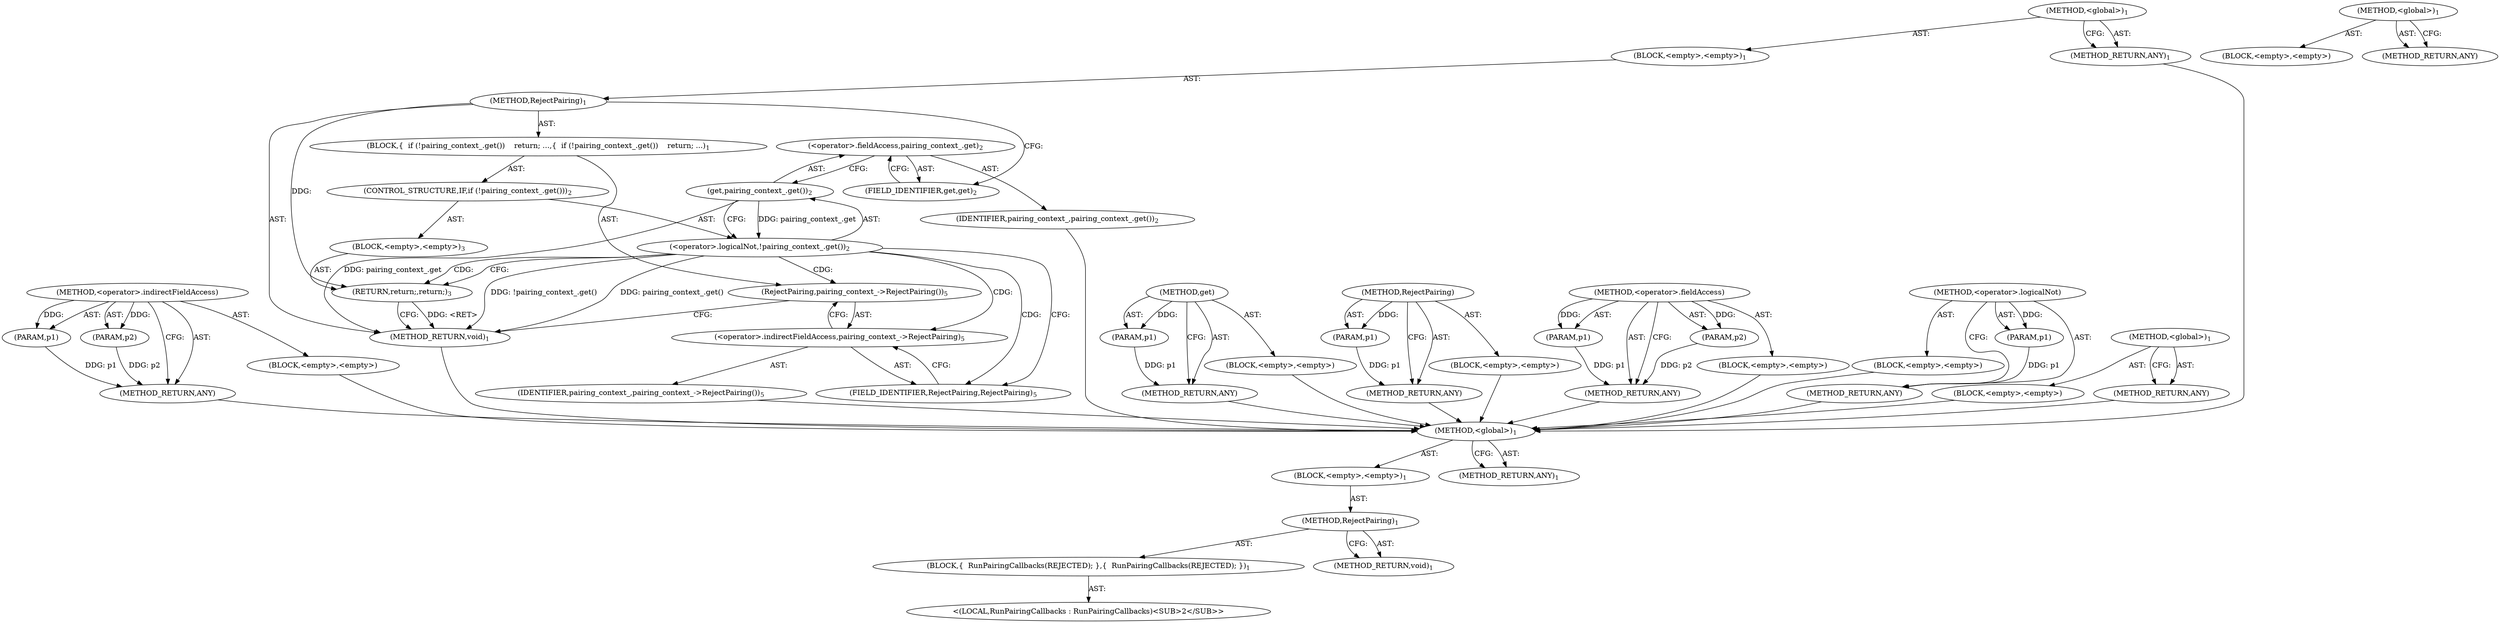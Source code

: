 digraph "&lt;global&gt;" {
vulnerable_6 [label=<(METHOD,&lt;global&gt;)<SUB>1</SUB>>];
vulnerable_7 [label=<(BLOCK,&lt;empty&gt;,&lt;empty&gt;)<SUB>1</SUB>>];
vulnerable_8 [label=<(METHOD,RejectPairing)<SUB>1</SUB>>];
vulnerable_9 [label=<(BLOCK,{
  RunPairingCallbacks(REJECTED);
 },{
  RunPairingCallbacks(REJECTED);
 })<SUB>1</SUB>>];
vulnerable_10 [label="<(LOCAL,RunPairingCallbacks : RunPairingCallbacks)<SUB>2</SUB>>"];
vulnerable_11 [label=<(METHOD_RETURN,void)<SUB>1</SUB>>];
vulnerable_13 [label=<(METHOD_RETURN,ANY)<SUB>1</SUB>>];
vulnerable_22 [label=<(METHOD,&lt;global&gt;)<SUB>1</SUB>>];
vulnerable_23 [label=<(BLOCK,&lt;empty&gt;,&lt;empty&gt;)>];
vulnerable_24 [label=<(METHOD_RETURN,ANY)>];
fixed_54 [label=<(METHOD,&lt;operator&gt;.indirectFieldAccess)>];
fixed_55 [label=<(PARAM,p1)>];
fixed_56 [label=<(PARAM,p2)>];
fixed_57 [label=<(BLOCK,&lt;empty&gt;,&lt;empty&gt;)>];
fixed_58 [label=<(METHOD_RETURN,ANY)>];
fixed_6 [label=<(METHOD,&lt;global&gt;)<SUB>1</SUB>>];
fixed_7 [label=<(BLOCK,&lt;empty&gt;,&lt;empty&gt;)<SUB>1</SUB>>];
fixed_8 [label=<(METHOD,RejectPairing)<SUB>1</SUB>>];
fixed_9 [label=<(BLOCK,{
  if (!pairing_context_.get())
    return;

 ...,{
  if (!pairing_context_.get())
    return;

 ...)<SUB>1</SUB>>];
fixed_10 [label=<(CONTROL_STRUCTURE,IF,if (!pairing_context_.get()))<SUB>2</SUB>>];
fixed_11 [label=<(&lt;operator&gt;.logicalNot,!pairing_context_.get())<SUB>2</SUB>>];
fixed_12 [label=<(get,pairing_context_.get())<SUB>2</SUB>>];
fixed_13 [label=<(&lt;operator&gt;.fieldAccess,pairing_context_.get)<SUB>2</SUB>>];
fixed_14 [label=<(IDENTIFIER,pairing_context_,pairing_context_.get())<SUB>2</SUB>>];
fixed_15 [label=<(FIELD_IDENTIFIER,get,get)<SUB>2</SUB>>];
fixed_16 [label=<(BLOCK,&lt;empty&gt;,&lt;empty&gt;)<SUB>3</SUB>>];
fixed_17 [label=<(RETURN,return;,return;)<SUB>3</SUB>>];
fixed_18 [label=<(RejectPairing,pairing_context_-&gt;RejectPairing())<SUB>5</SUB>>];
fixed_19 [label=<(&lt;operator&gt;.indirectFieldAccess,pairing_context_-&gt;RejectPairing)<SUB>5</SUB>>];
fixed_20 [label=<(IDENTIFIER,pairing_context_,pairing_context_-&gt;RejectPairing())<SUB>5</SUB>>];
fixed_21 [label=<(FIELD_IDENTIFIER,RejectPairing,RejectPairing)<SUB>5</SUB>>];
fixed_22 [label=<(METHOD_RETURN,void)<SUB>1</SUB>>];
fixed_24 [label=<(METHOD_RETURN,ANY)<SUB>1</SUB>>];
fixed_41 [label=<(METHOD,get)>];
fixed_42 [label=<(PARAM,p1)>];
fixed_43 [label=<(BLOCK,&lt;empty&gt;,&lt;empty&gt;)>];
fixed_44 [label=<(METHOD_RETURN,ANY)>];
fixed_50 [label=<(METHOD,RejectPairing)>];
fixed_51 [label=<(PARAM,p1)>];
fixed_52 [label=<(BLOCK,&lt;empty&gt;,&lt;empty&gt;)>];
fixed_53 [label=<(METHOD_RETURN,ANY)>];
fixed_45 [label=<(METHOD,&lt;operator&gt;.fieldAccess)>];
fixed_46 [label=<(PARAM,p1)>];
fixed_47 [label=<(PARAM,p2)>];
fixed_48 [label=<(BLOCK,&lt;empty&gt;,&lt;empty&gt;)>];
fixed_49 [label=<(METHOD_RETURN,ANY)>];
fixed_37 [label=<(METHOD,&lt;operator&gt;.logicalNot)>];
fixed_38 [label=<(PARAM,p1)>];
fixed_39 [label=<(BLOCK,&lt;empty&gt;,&lt;empty&gt;)>];
fixed_40 [label=<(METHOD_RETURN,ANY)>];
fixed_31 [label=<(METHOD,&lt;global&gt;)<SUB>1</SUB>>];
fixed_32 [label=<(BLOCK,&lt;empty&gt;,&lt;empty&gt;)>];
fixed_33 [label=<(METHOD_RETURN,ANY)>];
vulnerable_6 -> vulnerable_7  [key=0, label="AST: "];
vulnerable_6 -> vulnerable_13  [key=0, label="AST: "];
vulnerable_6 -> vulnerable_13  [key=1, label="CFG: "];
vulnerable_7 -> vulnerable_8  [key=0, label="AST: "];
vulnerable_8 -> vulnerable_9  [key=0, label="AST: "];
vulnerable_8 -> vulnerable_11  [key=0, label="AST: "];
vulnerable_8 -> vulnerable_11  [key=1, label="CFG: "];
vulnerable_9 -> vulnerable_10  [key=0, label="AST: "];
vulnerable_22 -> vulnerable_23  [key=0, label="AST: "];
vulnerable_22 -> vulnerable_24  [key=0, label="AST: "];
vulnerable_22 -> vulnerable_24  [key=1, label="CFG: "];
fixed_54 -> fixed_55  [key=0, label="AST: "];
fixed_54 -> fixed_55  [key=1, label="DDG: "];
fixed_54 -> fixed_57  [key=0, label="AST: "];
fixed_54 -> fixed_56  [key=0, label="AST: "];
fixed_54 -> fixed_56  [key=1, label="DDG: "];
fixed_54 -> fixed_58  [key=0, label="AST: "];
fixed_54 -> fixed_58  [key=1, label="CFG: "];
fixed_55 -> fixed_58  [key=0, label="DDG: p1"];
fixed_56 -> fixed_58  [key=0, label="DDG: p2"];
fixed_57 -> vulnerable_6  [key=0];
fixed_58 -> vulnerable_6  [key=0];
fixed_6 -> fixed_7  [key=0, label="AST: "];
fixed_6 -> fixed_24  [key=0, label="AST: "];
fixed_6 -> fixed_24  [key=1, label="CFG: "];
fixed_7 -> fixed_8  [key=0, label="AST: "];
fixed_8 -> fixed_9  [key=0, label="AST: "];
fixed_8 -> fixed_22  [key=0, label="AST: "];
fixed_8 -> fixed_15  [key=0, label="CFG: "];
fixed_8 -> fixed_17  [key=0, label="DDG: "];
fixed_9 -> fixed_10  [key=0, label="AST: "];
fixed_9 -> fixed_18  [key=0, label="AST: "];
fixed_10 -> fixed_11  [key=0, label="AST: "];
fixed_10 -> fixed_16  [key=0, label="AST: "];
fixed_11 -> fixed_12  [key=0, label="AST: "];
fixed_11 -> fixed_17  [key=0, label="CFG: "];
fixed_11 -> fixed_17  [key=1, label="CDG: "];
fixed_11 -> fixed_21  [key=0, label="CFG: "];
fixed_11 -> fixed_21  [key=1, label="CDG: "];
fixed_11 -> fixed_22  [key=0, label="DDG: pairing_context_.get()"];
fixed_11 -> fixed_22  [key=1, label="DDG: !pairing_context_.get()"];
fixed_11 -> fixed_18  [key=0, label="CDG: "];
fixed_11 -> fixed_19  [key=0, label="CDG: "];
fixed_12 -> fixed_13  [key=0, label="AST: "];
fixed_12 -> fixed_11  [key=0, label="CFG: "];
fixed_12 -> fixed_11  [key=1, label="DDG: pairing_context_.get"];
fixed_12 -> fixed_22  [key=0, label="DDG: pairing_context_.get"];
fixed_13 -> fixed_14  [key=0, label="AST: "];
fixed_13 -> fixed_15  [key=0, label="AST: "];
fixed_13 -> fixed_12  [key=0, label="CFG: "];
fixed_14 -> vulnerable_6  [key=0];
fixed_15 -> fixed_13  [key=0, label="CFG: "];
fixed_16 -> fixed_17  [key=0, label="AST: "];
fixed_17 -> fixed_22  [key=0, label="CFG: "];
fixed_17 -> fixed_22  [key=1, label="DDG: &lt;RET&gt;"];
fixed_18 -> fixed_19  [key=0, label="AST: "];
fixed_18 -> fixed_22  [key=0, label="CFG: "];
fixed_19 -> fixed_20  [key=0, label="AST: "];
fixed_19 -> fixed_21  [key=0, label="AST: "];
fixed_19 -> fixed_18  [key=0, label="CFG: "];
fixed_20 -> vulnerable_6  [key=0];
fixed_21 -> fixed_19  [key=0, label="CFG: "];
fixed_22 -> vulnerable_6  [key=0];
fixed_24 -> vulnerable_6  [key=0];
fixed_41 -> fixed_42  [key=0, label="AST: "];
fixed_41 -> fixed_42  [key=1, label="DDG: "];
fixed_41 -> fixed_43  [key=0, label="AST: "];
fixed_41 -> fixed_44  [key=0, label="AST: "];
fixed_41 -> fixed_44  [key=1, label="CFG: "];
fixed_42 -> fixed_44  [key=0, label="DDG: p1"];
fixed_43 -> vulnerable_6  [key=0];
fixed_44 -> vulnerable_6  [key=0];
fixed_50 -> fixed_51  [key=0, label="AST: "];
fixed_50 -> fixed_51  [key=1, label="DDG: "];
fixed_50 -> fixed_52  [key=0, label="AST: "];
fixed_50 -> fixed_53  [key=0, label="AST: "];
fixed_50 -> fixed_53  [key=1, label="CFG: "];
fixed_51 -> fixed_53  [key=0, label="DDG: p1"];
fixed_52 -> vulnerable_6  [key=0];
fixed_53 -> vulnerable_6  [key=0];
fixed_45 -> fixed_46  [key=0, label="AST: "];
fixed_45 -> fixed_46  [key=1, label="DDG: "];
fixed_45 -> fixed_48  [key=0, label="AST: "];
fixed_45 -> fixed_47  [key=0, label="AST: "];
fixed_45 -> fixed_47  [key=1, label="DDG: "];
fixed_45 -> fixed_49  [key=0, label="AST: "];
fixed_45 -> fixed_49  [key=1, label="CFG: "];
fixed_46 -> fixed_49  [key=0, label="DDG: p1"];
fixed_47 -> fixed_49  [key=0, label="DDG: p2"];
fixed_48 -> vulnerable_6  [key=0];
fixed_49 -> vulnerable_6  [key=0];
fixed_37 -> fixed_38  [key=0, label="AST: "];
fixed_37 -> fixed_38  [key=1, label="DDG: "];
fixed_37 -> fixed_39  [key=0, label="AST: "];
fixed_37 -> fixed_40  [key=0, label="AST: "];
fixed_37 -> fixed_40  [key=1, label="CFG: "];
fixed_38 -> fixed_40  [key=0, label="DDG: p1"];
fixed_39 -> vulnerable_6  [key=0];
fixed_40 -> vulnerable_6  [key=0];
fixed_31 -> fixed_32  [key=0, label="AST: "];
fixed_31 -> fixed_33  [key=0, label="AST: "];
fixed_31 -> fixed_33  [key=1, label="CFG: "];
fixed_32 -> vulnerable_6  [key=0];
fixed_33 -> vulnerable_6  [key=0];
}

